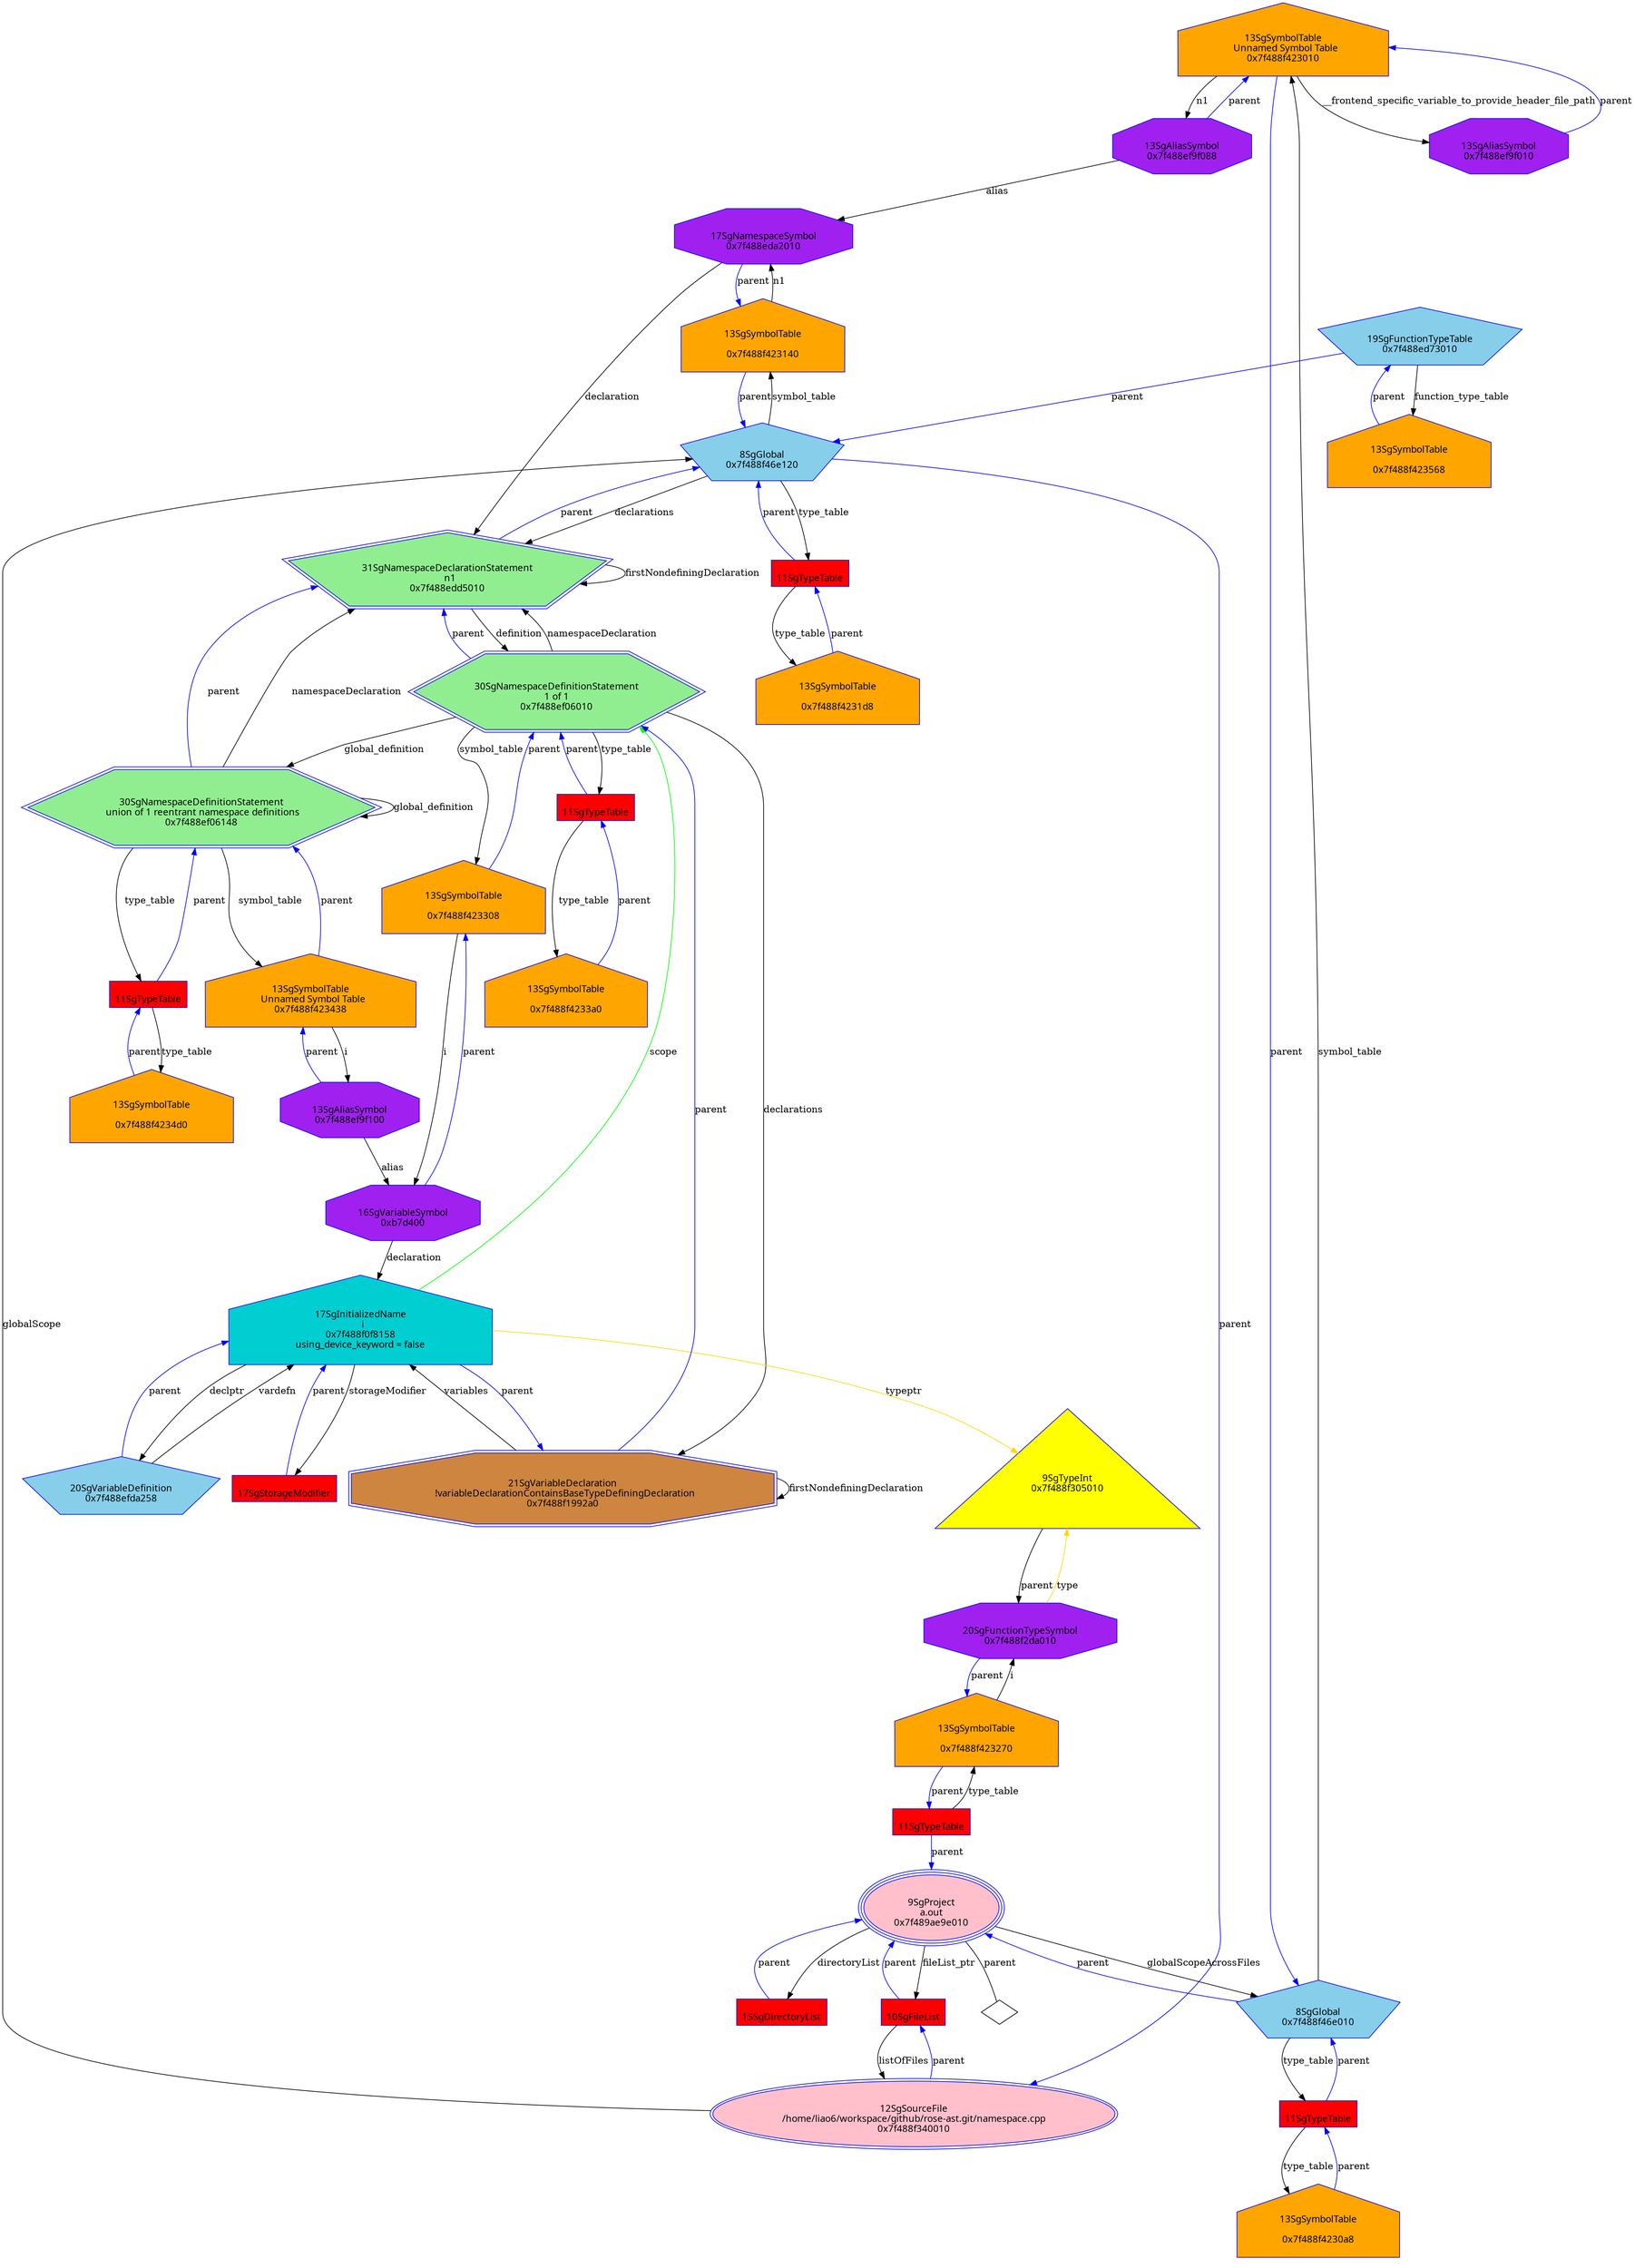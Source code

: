 digraph "Gnamespace.cpp_WholeAST.dot" {
"0x7f488f423010"[label="\n13SgSymbolTable\n  Unnamed Symbol Table\n  0x7f488f423010  " shape=house,regular=0,URL="\N",tooltip="more info at \N",sides=5,peripheries=1,color="blue",fillcolor=orange,fontname="7x13bold",fontcolor=black,style=filled];
"0x7f488f423010" -> "0x7f488ef9f088"[label="n1" dir=forward ];
"0x7f488f423010" -> "0x7f488ef9f010"[label="__frontend_specific_variable_to_provide_header_file_path" dir=forward ];
"0x7f488f423010" -> "0x7f488f46e010"[label="parent" color="blue" dir=forward ];
"0x7f488f4230a8"[label="\n13SgSymbolTable\n  \n  0x7f488f4230a8  " shape=house,regular=0,URL="\N",tooltip="more info at \N",sides=5,peripheries=1,color="blue",fillcolor=orange,fontname="7x13bold",fontcolor=black,style=filled];
"0x7f488f4230a8" -> "0xad71e0"[label="parent" color="blue" dir=forward ];
"0x7f488f423140"[label="\n13SgSymbolTable\n  \n  0x7f488f423140  " shape=house,regular=0,URL="\N",tooltip="more info at \N",sides=5,peripheries=1,color="blue",fillcolor=orange,fontname="7x13bold",fontcolor=black,style=filled];
"0x7f488f423140" -> "0x7f488eda2010"[label="n1" dir=forward ];
"0x7f488f423140" -> "0x7f488f46e120"[label="parent" color="blue" dir=forward ];
"0x7f488f4231d8"[label="\n13SgSymbolTable\n  \n  0x7f488f4231d8  " shape=house,regular=0,URL="\N",tooltip="more info at \N",sides=5,peripheries=1,color="blue",fillcolor=orange,fontname="7x13bold",fontcolor=black,style=filled];
"0x7f488f4231d8" -> "0xad7208"[label="parent" color="blue" dir=forward ];
"0x7f488f423270"[label="\n13SgSymbolTable\n  \n  0x7f488f423270  " shape=house,regular=0,URL="\N",tooltip="more info at \N",sides=5,peripheries=1,color="blue",fillcolor=orange,fontname="7x13bold",fontcolor=black,style=filled];
"0x7f488f423270" -> "0x7f488f2da010"[label="i" dir=forward ];
"0x7f488f423270" -> "0xad7230"[label="parent" color="blue" dir=forward ];
"0x7f488f423308"[label="\n13SgSymbolTable\n  \n  0x7f488f423308  " shape=house,regular=0,URL="\N",tooltip="more info at \N",sides=5,peripheries=1,color="blue",fillcolor=orange,fontname="7x13bold",fontcolor=black,style=filled];
"0x7f488f423308" -> "0xb7d400"[label="i" dir=forward ];
"0x7f488f423308" -> "0x7f488ef06010"[label="parent" color="blue" dir=forward ];
"0x7f488f4233a0"[label="\n13SgSymbolTable\n  \n  0x7f488f4233a0  " shape=house,regular=0,URL="\N",tooltip="more info at \N",sides=5,peripheries=1,color="blue",fillcolor=orange,fontname="7x13bold",fontcolor=black,style=filled];
"0x7f488f4233a0" -> "0xad7258"[label="parent" color="blue" dir=forward ];
"0x7f488f423438"[label="\n13SgSymbolTable\n  Unnamed Symbol Table\n  0x7f488f423438  " shape=house,regular=0,URL="\N",tooltip="more info at \N",sides=5,peripheries=1,color="blue",fillcolor=orange,fontname="7x13bold",fontcolor=black,style=filled];
"0x7f488f423438" -> "0x7f488ef9f100"[label="i" dir=forward ];
"0x7f488f423438" -> "0x7f488ef06148"[label="parent" color="blue" dir=forward ];
"0x7f488f4234d0"[label="\n13SgSymbolTable\n  \n  0x7f488f4234d0  " shape=house,regular=0,URL="\N",tooltip="more info at \N",sides=5,peripheries=1,color="blue",fillcolor=orange,fontname="7x13bold",fontcolor=black,style=filled];
"0x7f488f4234d0" -> "0xad7280"[label="parent" color="blue" dir=forward ];
"0x7f488f423568"[label="\n13SgSymbolTable\n  \n  0x7f488f423568  " shape=house,regular=0,URL="\N",tooltip="more info at \N",sides=5,peripheries=1,color="blue",fillcolor=orange,fontname="7x13bold",fontcolor=black,style=filled];
"0x7f488f423568" -> "0x7f488ed73010"[label="parent" color="blue" dir=forward ];
"0xb69b68"[label="\n17SgStorageModifier" shape=polygon,regular=0,URL="\N",tooltip="more info at \N",sides=4,peripheries=1,color="blue",fillcolor=red,fontname="7x13bold",fontcolor=black,style=filled];
"0xb69b68" -> "0x7f488f0f8158"[label="parent" color="blue" dir=forward ];
"0x7f488f340010"[label="\n12SgSourceFile\n  /home/liao6/workspace/github/rose-ast.git/namespace.cpp  \n  0x7f488f340010  " shape=ellipse,regular=0,URL="\N",tooltip="more info at \N",sides=5,peripheries=2,color="blue",fillcolor=pink,fontname="7x13bold",fontcolor=black,style=filled];
"0x7f488f340010" -> "0x7f488f46e120"[label="globalScope" dir=forward ];
"0x7f488f340010" -> "0xa9c840"[label="parent" color="blue" dir=forward ];
"0xa9c840"[label="\n10SgFileList" shape=polygon,regular=0,URL="\N",tooltip="more info at \N",sides=4,peripheries=1,color="blue",fillcolor=red,fontname="7x13bold",fontcolor=black,style=filled];
"0xa9c840" -> "0x7f488f340010"[label="listOfFiles" dir=forward ];
"0xa9c840" -> "0x7f489ae9e010"[label="parent" color="blue" dir=forward ];
"0xabbc50"[label="\n15SgDirectoryList" shape=polygon,regular=0,URL="\N",tooltip="more info at \N",sides=4,peripheries=1,color="blue",fillcolor=red,fontname="7x13bold",fontcolor=black,style=filled];
"0xabbc50" -> "0x7f489ae9e010"[label="parent" color="blue" dir=forward ];
"0x7f489ae9e010"[label="\n9SgProject\n  a.out  \n  0x7f489ae9e010  " shape=ellipse,regular=0,URL="\N",tooltip="more info at \N",sides=5,peripheries=3,color="blue",fillcolor=pink,fontname="7x13bold",fontcolor=black,style=filled];
"0x7f489ae9e010" -> "0xa9c840"[label="fileList_ptr" dir=forward ];
"0x7f489ae9e010" -> "0xabbc50"[label="directoryList" dir=forward ];
"0x7f489ae9e010" -> "0x7f488f46e010"[label="globalScopeAcrossFiles" dir=forward ];
"0x7f489ae9e010" -> "0x7f489ae9e010__parent__null"[label="parent" dir=none ];
"0x7f489ae9e010__parent__null"[label="" shape=diamond ];
"0xad71e0"[label="\n11SgTypeTable" shape=polygon,regular=0,URL="\N",tooltip="more info at \N",sides=4,peripheries=1,color="blue",fillcolor=red,fontname="7x13bold",fontcolor=black,style=filled];
"0xad71e0" -> "0x7f488f4230a8"[label="type_table" dir=forward ];
"0xad71e0" -> "0x7f488f46e010"[label="parent" color="blue" dir=forward ];
"0xad7208"[label="\n11SgTypeTable" shape=polygon,regular=0,URL="\N",tooltip="more info at \N",sides=4,peripheries=1,color="blue",fillcolor=red,fontname="7x13bold",fontcolor=black,style=filled];
"0xad7208" -> "0x7f488f4231d8"[label="type_table" dir=forward ];
"0xad7208" -> "0x7f488f46e120"[label="parent" color="blue" dir=forward ];
"0xad7230"[label="\n11SgTypeTable" shape=polygon,regular=0,URL="\N",tooltip="more info at \N",sides=4,peripheries=1,color="blue",fillcolor=red,fontname="7x13bold",fontcolor=black,style=filled];
"0xad7230" -> "0x7f488f423270"[label="type_table" dir=forward ];
"0xad7230" -> "0x7f489ae9e010"[label="parent" color="blue" dir=forward ];
"0xad7258"[label="\n11SgTypeTable" shape=polygon,regular=0,URL="\N",tooltip="more info at \N",sides=4,peripheries=1,color="blue",fillcolor=red,fontname="7x13bold",fontcolor=black,style=filled];
"0xad7258" -> "0x7f488f4233a0"[label="type_table" dir=forward ];
"0xad7258" -> "0x7f488ef06010"[label="parent" color="blue" dir=forward ];
"0xad7280"[label="\n11SgTypeTable" shape=polygon,regular=0,URL="\N",tooltip="more info at \N",sides=4,peripheries=1,color="blue",fillcolor=red,fontname="7x13bold",fontcolor=black,style=filled];
"0xad7280" -> "0x7f488f4234d0"[label="type_table" dir=forward ];
"0xad7280" -> "0x7f488ef06148"[label="parent" color="blue" dir=forward ];
"0x7f488f305010"[label="\n9SgTypeInt\n  0x7f488f305010  \n   \n   " shape=polygon,regular=0,URL="\N",tooltip="more info at \N",sides=3,peripheries=1,color="blue",fillcolor=yellow,fontname="7x13bold",fontcolor=black,style=filled];
"0x7f488f305010" -> "0x7f488f2da010"[label="parent" dir=forward ];
"0x7f488f46e010"[label="\n8SgGlobal\n  0x7f488f46e010  " shape=polygon,regular=0,URL="\N",tooltip="more info at \N",sides=5,peripheries=1,color="blue",fillcolor=skyblue,fontname="7x13bold",fontcolor=black,style=filled];
"0x7f488f46e010" -> "0x7f488f423010"[label="symbol_table" dir=forward ];
"0x7f488f46e010" -> "0xad71e0"[label="type_table" dir=forward ];
"0x7f488f46e010" -> "0x7f489ae9e010"[label="parent" color="blue" dir=forward ];
"0x7f488f46e120"[label="\n8SgGlobal\n  0x7f488f46e120  " shape=polygon,regular=0,URL="\N",tooltip="more info at \N",sides=5,peripheries=1,color="blue",fillcolor=skyblue,fontname="7x13bold",fontcolor=black,style=filled];
"0x7f488f46e120" -> "0x7f488edd5010"[label="declarations" dir=forward ];
"0x7f488f46e120" -> "0x7f488f423140"[label="symbol_table" dir=forward ];
"0x7f488f46e120" -> "0xad7208"[label="type_table" dir=forward ];
"0x7f488f46e120" -> "0x7f488f340010"[label="parent" color="blue" dir=forward ];
"0x7f488efda258"[label="\n20SgVariableDefinition\n  0x7f488efda258  " shape=polygon,regular=0,URL="\N",tooltip="more info at \N",sides=5,peripheries=1,color="blue",fillcolor=skyblue,fontname="7x13bold",fontcolor=black,style=filled];
"0x7f488efda258" -> "0x7f488f0f8158"[label="vardefn" dir=forward ];
"0x7f488efda258" -> "0x7f488f0f8158"[label="parent" color="blue" dir=forward ];
"0x7f488ed73010"[label="\n19SgFunctionTypeTable\n  0x7f488ed73010  " shape=polygon,regular=0,URL="\N",tooltip="more info at \N",sides=5,peripheries=1,color="blue",fillcolor=skyblue,fontname="7x13bold",fontcolor=black,style=filled];
"0x7f488ed73010" -> "0x7f488f423568"[label="function_type_table" dir=forward ];
"0x7f488ed73010" -> "0x7f488f46e120"[label="parent" color="blue" dir=forward ];
"0x7f488f1992a0"[label="\n21SgVariableDeclaration\n  !variableDeclarationContainsBaseTypeDefiningDeclaration\n  0x7f488f1992a0  " shape=polygon,regular=0,URL="\N",tooltip="more info at \N",sides=8,peripheries=2,color="blue",fillcolor=peru,fontname="7x13bold",fontcolor=black,style=filled];
"0x7f488f1992a0" -> "0x7f488f0f8158"[label="variables" dir=forward ];
"0x7f488f1992a0" -> "0x7f488f1992a0"[label="firstNondefiningDeclaration" dir=forward ];
"0x7f488f1992a0" -> "0x7f488ef06010"[label="parent" color="blue" dir=forward ];
"0x7f488edd5010"[label="\n31SgNamespaceDeclarationStatement\n  n1\n  0x7f488edd5010  " shape=polygon,regular=0,URL="\N",tooltip="more info at \N",sides=5,peripheries=2,color="blue",fillcolor=lightgreen,fontname="7x13bold",fontcolor=black,style=filled];
"0x7f488edd5010" -> "0x7f488ef06010"[label="definition" dir=forward ];
"0x7f488edd5010" -> "0x7f488edd5010"[label="firstNondefiningDeclaration" dir=forward ];
"0x7f488edd5010" -> "0x7f488f46e120"[label="parent" color="blue" dir=forward ];
"0x7f488ef06010"[label="\n30SgNamespaceDefinitionStatement\n  1 of 1  \n  0x7f488ef06010  " shape=polygon,regular=0,URL="\N",tooltip="more info at \N",sides=6,peripheries=2,color="blue",fillcolor=lightgreen,fontname="7x13bold",fontcolor=black,style=filled];
"0x7f488ef06010" -> "0x7f488f1992a0"[label="declarations" dir=forward ];
"0x7f488ef06010" -> "0x7f488edd5010"[label="namespaceDeclaration" dir=forward ];
"0x7f488ef06010" -> "0x7f488ef06148"[label="global_definition" dir=forward ];
"0x7f488ef06010" -> "0x7f488f423308"[label="symbol_table" dir=forward ];
"0x7f488ef06010" -> "0xad7258"[label="type_table" dir=forward ];
"0x7f488ef06010" -> "0x7f488edd5010"[label="parent" color="blue" dir=forward ];
"0x7f488ef06148"[label="\n30SgNamespaceDefinitionStatement\n  union of 1 reentrant namespace definitions \n  0x7f488ef06148  " shape=polygon,regular=0,URL="\N",tooltip="more info at \N",sides=6,peripheries=2,color="blue",fillcolor=lightgreen,fontname="7x13bold",fontcolor=black,style=filled];
"0x7f488ef06148" -> "0x7f488edd5010"[label="namespaceDeclaration" dir=forward ];
"0x7f488ef06148" -> "0x7f488ef06148"[label="global_definition" dir=forward ];
"0x7f488ef06148" -> "0x7f488f423438"[label="symbol_table" dir=forward ];
"0x7f488ef06148" -> "0xad7280"[label="type_table" dir=forward ];
"0x7f488ef06148" -> "0x7f488edd5010"[label="parent" color="blue" dir=forward ];
"0xb7d400"[label="\n16SgVariableSymbol\n  0xb7d400  " shape=polygon,regular=0,URL="\N",tooltip="more info at \N",sides=8,peripheries=1,color="blue",fillcolor=purple,fontname="7x13bold",fontcolor=black,style=filled];
"0xb7d400" -> "0x7f488f0f8158"[label="declaration" dir=forward ];
"0xb7d400" -> "0x7f488f423308"[label="parent" color="blue" dir=forward ];
"0x7f488f2da010"[label="\n20SgFunctionTypeSymbol\n  0x7f488f2da010  " shape=polygon,regular=0,URL="\N",tooltip="more info at \N",sides=8,peripheries=1,color="blue",fillcolor=purple,fontname="7x13bold",fontcolor=black,style=filled];
"0x7f488f2da010" -> "0x7f488f305010"[label="type" color="gold1" dir=forward ];
"0x7f488f2da010" -> "0x7f488f423270"[label="parent" color="blue" dir=forward ];
"0x7f488eda2010"[label="\n17SgNamespaceSymbol\n  0x7f488eda2010  " shape=polygon,regular=0,URL="\N",tooltip="more info at \N",sides=8,peripheries=1,color="blue",fillcolor=purple,fontname="7x13bold",fontcolor=black,style=filled];
"0x7f488eda2010" -> "0x7f488edd5010"[label="declaration" dir=forward ];
"0x7f488eda2010" -> "0x7f488f423140"[label="parent" color="blue" dir=forward ];
"0x7f488ef9f010"[label="\n13SgAliasSymbol\n  0x7f488ef9f010  " shape=polygon,regular=0,URL="\N",tooltip="more info at \N",sides=8,peripheries=1,color="blue",fillcolor=purple,fontname="7x13bold",fontcolor=black,style=filled];
"0x7f488ef9f010" -> "0x7f488f423010"[label="parent" color="blue" dir=forward ];
"0x7f488ef9f088"[label="\n13SgAliasSymbol\n  0x7f488ef9f088  " shape=polygon,regular=0,URL="\N",tooltip="more info at \N",sides=8,peripheries=1,color="blue",fillcolor=purple,fontname="7x13bold",fontcolor=black,style=filled];
"0x7f488ef9f088" -> "0x7f488eda2010"[label="alias" dir=forward ];
"0x7f488ef9f088" -> "0x7f488f423010"[label="parent" color="blue" dir=forward ];
"0x7f488ef9f100"[label="\n13SgAliasSymbol\n  0x7f488ef9f100  " shape=polygon,regular=0,URL="\N",tooltip="more info at \N",sides=8,peripheries=1,color="blue",fillcolor=purple,fontname="7x13bold",fontcolor=black,style=filled];
"0x7f488ef9f100" -> "0xb7d400"[label="alias" dir=forward ];
"0x7f488ef9f100" -> "0x7f488f423438"[label="parent" color="blue" dir=forward ];
"0x7f488f0f8158"[label="\n17SgInitializedName\n  i\n  0x7f488f0f8158  \n  using_device_keyword = false  " shape=house,regular=0,URL="\N",tooltip="more info at \N",sides=5,peripheries=1,color="blue",fillcolor=darkturquoise,fontname="7x13bold",fontcolor=black,style=filled];
"0x7f488f0f8158" -> "0x7f488f305010"[label="typeptr" color="gold1" dir=forward ];
"0x7f488f0f8158" -> "0x7f488efda258"[label="declptr" dir=forward ];
"0x7f488f0f8158" -> "0xb69b68"[label="storageModifier" dir=forward ];
"0x7f488f0f8158" -> "0x7f488ef06010"[label="scope" color="green" dir=forward ];
"0x7f488f0f8158" -> "0x7f488f1992a0"[label="parent" color="blue" dir=forward ];
}
